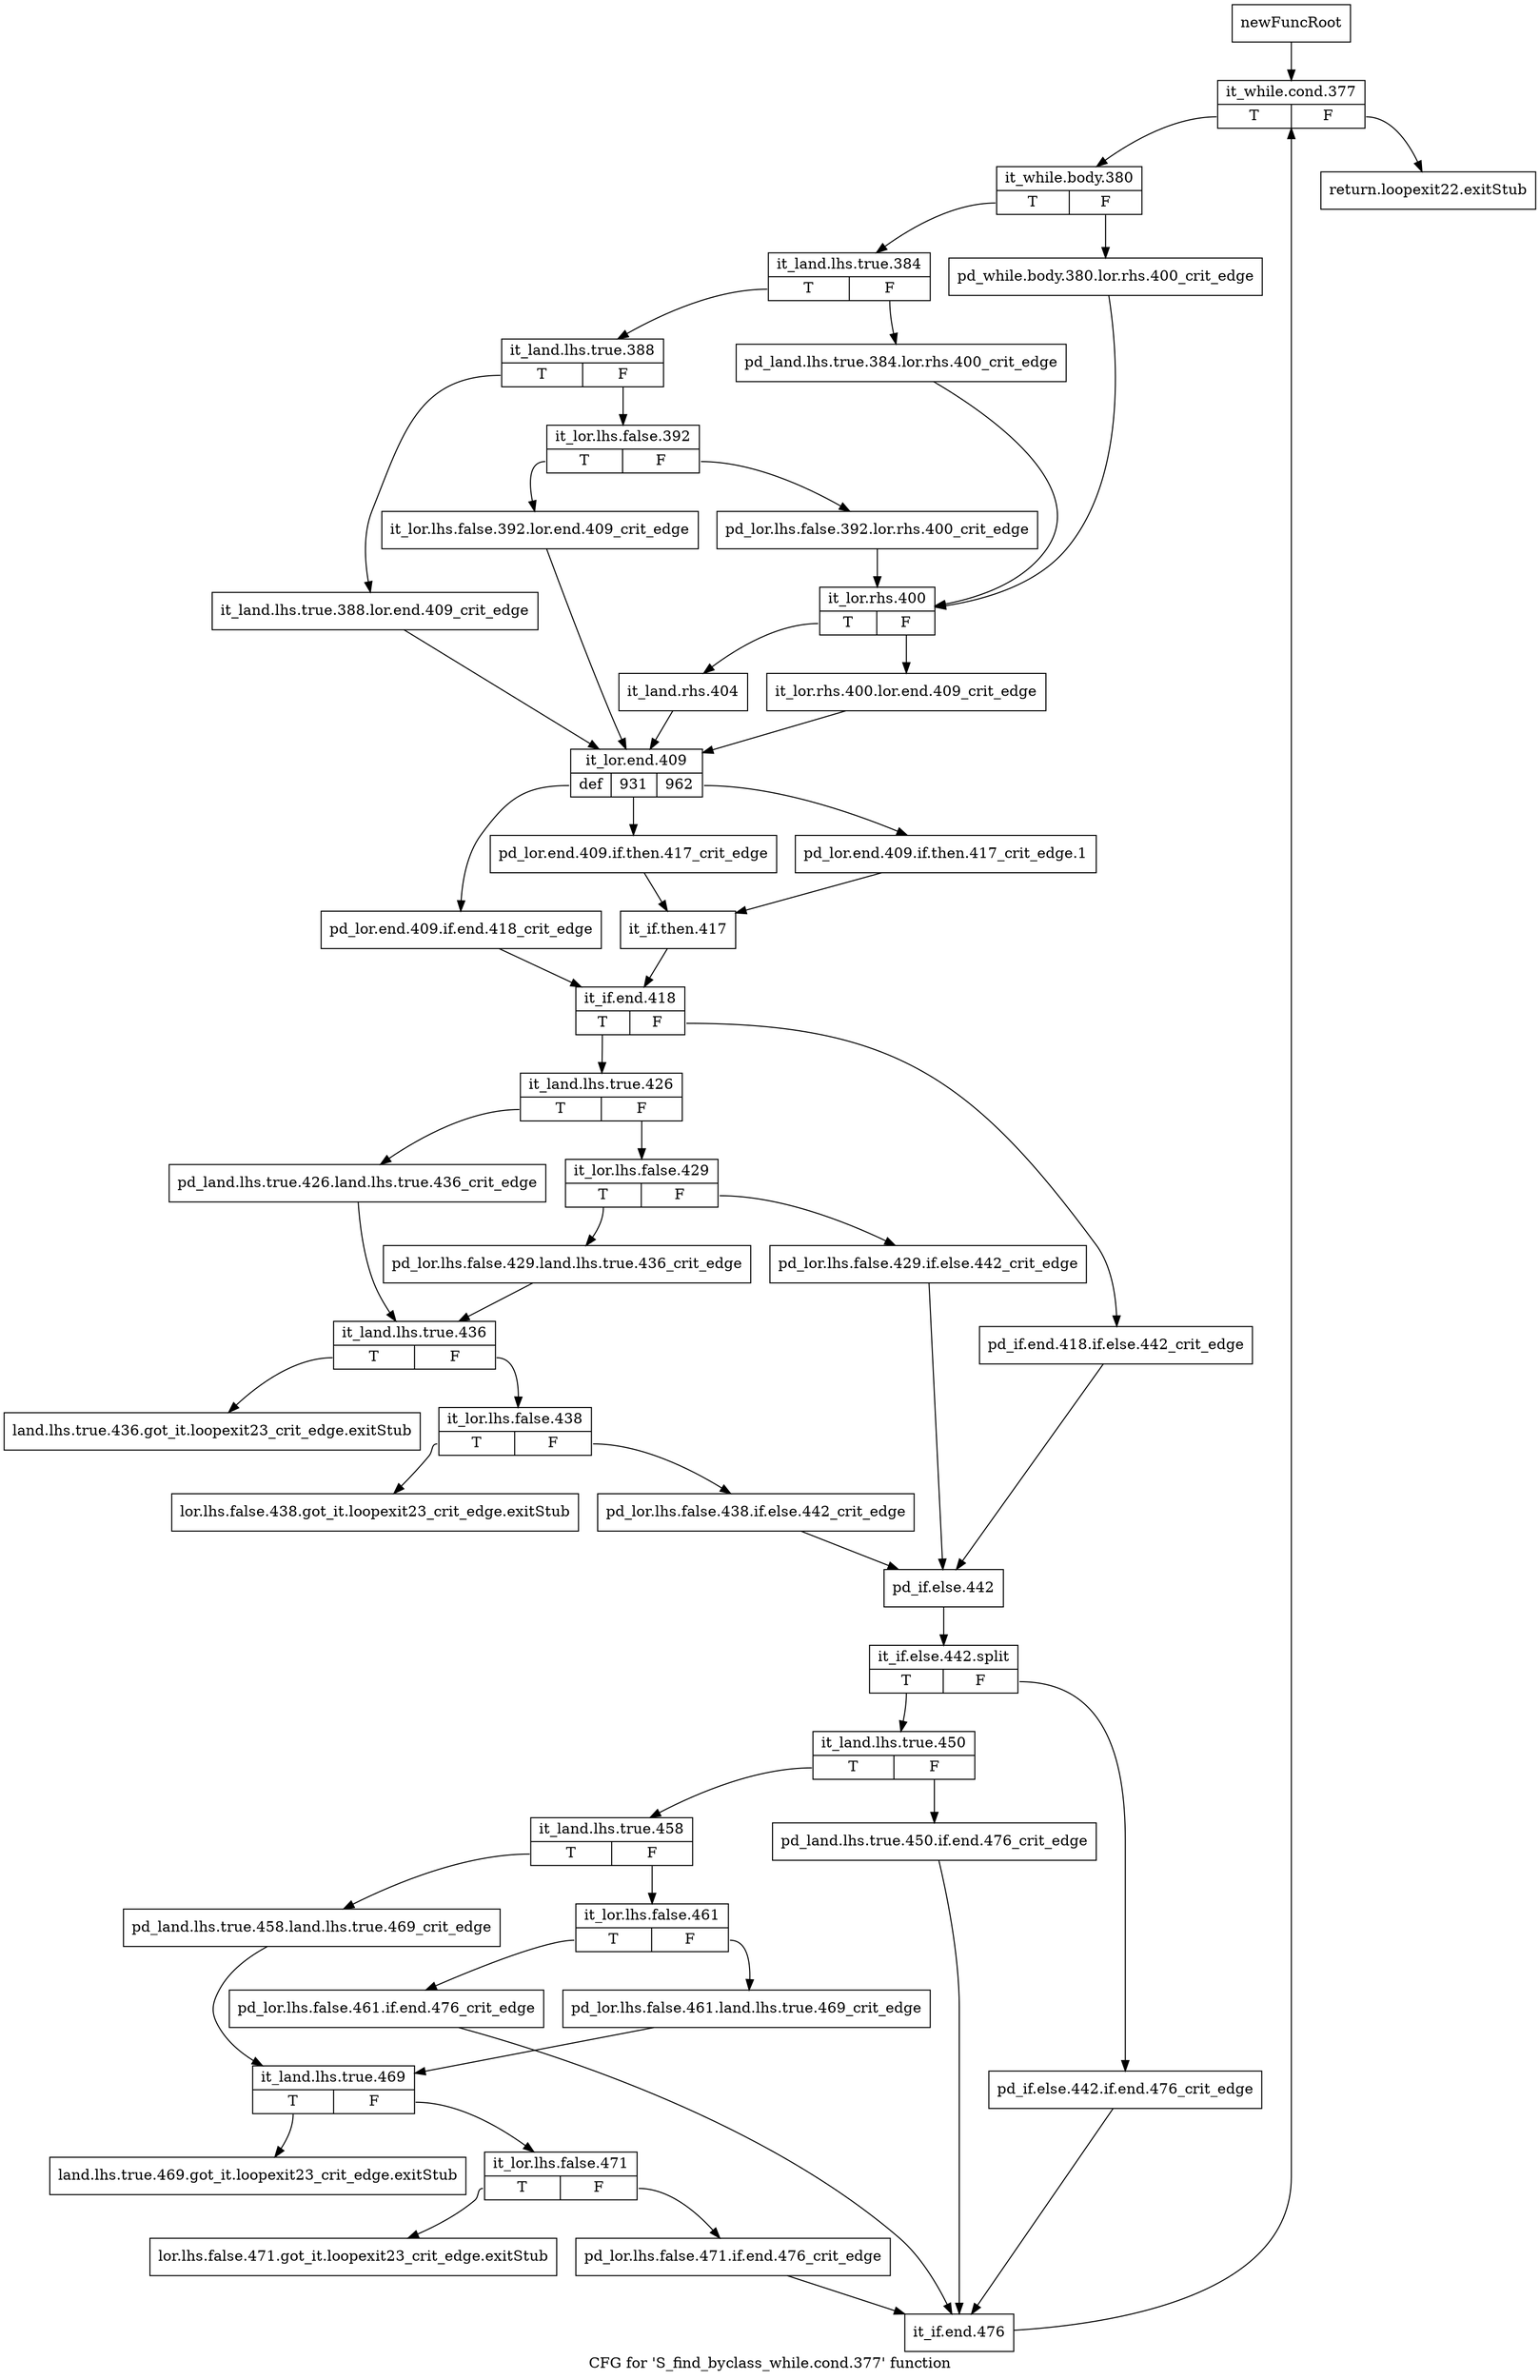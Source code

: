 digraph "CFG for 'S_find_byclass_while.cond.377' function" {
	label="CFG for 'S_find_byclass_while.cond.377' function";

	Node0x5286220 [shape=record,label="{newFuncRoot}"];
	Node0x5286220 -> Node0x5287730;
	Node0x5286270 [shape=record,label="{return.loopexit22.exitStub}"];
	Node0x52862c0 [shape=record,label="{land.lhs.true.436.got_it.loopexit23_crit_edge.exitStub}"];
	Node0x5287640 [shape=record,label="{lor.lhs.false.438.got_it.loopexit23_crit_edge.exitStub}"];
	Node0x5287690 [shape=record,label="{land.lhs.true.469.got_it.loopexit23_crit_edge.exitStub}"];
	Node0x52876e0 [shape=record,label="{lor.lhs.false.471.got_it.loopexit23_crit_edge.exitStub}"];
	Node0x5287730 [shape=record,label="{it_while.cond.377|{<s0>T|<s1>F}}"];
	Node0x5287730:s0 -> Node0x5287780;
	Node0x5287730:s1 -> Node0x5286270;
	Node0x5287780 [shape=record,label="{it_while.body.380|{<s0>T|<s1>F}}"];
	Node0x5287780:s0 -> Node0x5287820;
	Node0x5287780:s1 -> Node0x52877d0;
	Node0x52877d0 [shape=record,label="{pd_while.body.380.lor.rhs.400_crit_edge}"];
	Node0x52877d0 -> Node0x52879b0;
	Node0x5287820 [shape=record,label="{it_land.lhs.true.384|{<s0>T|<s1>F}}"];
	Node0x5287820:s0 -> Node0x52878c0;
	Node0x5287820:s1 -> Node0x5287870;
	Node0x5287870 [shape=record,label="{pd_land.lhs.true.384.lor.rhs.400_crit_edge}"];
	Node0x5287870 -> Node0x52879b0;
	Node0x52878c0 [shape=record,label="{it_land.lhs.true.388|{<s0>T|<s1>F}}"];
	Node0x52878c0:s0 -> Node0x5287af0;
	Node0x52878c0:s1 -> Node0x5287910;
	Node0x5287910 [shape=record,label="{it_lor.lhs.false.392|{<s0>T|<s1>F}}"];
	Node0x5287910:s0 -> Node0x5287aa0;
	Node0x5287910:s1 -> Node0x5287960;
	Node0x5287960 [shape=record,label="{pd_lor.lhs.false.392.lor.rhs.400_crit_edge}"];
	Node0x5287960 -> Node0x52879b0;
	Node0x52879b0 [shape=record,label="{it_lor.rhs.400|{<s0>T|<s1>F}}"];
	Node0x52879b0:s0 -> Node0x5287a50;
	Node0x52879b0:s1 -> Node0x5287a00;
	Node0x5287a00 [shape=record,label="{it_lor.rhs.400.lor.end.409_crit_edge}"];
	Node0x5287a00 -> Node0x5287b40;
	Node0x5287a50 [shape=record,label="{it_land.rhs.404}"];
	Node0x5287a50 -> Node0x5287b40;
	Node0x5287aa0 [shape=record,label="{it_lor.lhs.false.392.lor.end.409_crit_edge}"];
	Node0x5287aa0 -> Node0x5287b40;
	Node0x5287af0 [shape=record,label="{it_land.lhs.true.388.lor.end.409_crit_edge}"];
	Node0x5287af0 -> Node0x5287b40;
	Node0x5287b40 [shape=record,label="{it_lor.end.409|{<s0>def|<s1>931|<s2>962}}"];
	Node0x5287b40:s0 -> Node0x5287c80;
	Node0x5287b40:s1 -> Node0x5287be0;
	Node0x5287b40:s2 -> Node0x5287b90;
	Node0x5287b90 [shape=record,label="{pd_lor.end.409.if.then.417_crit_edge.1}"];
	Node0x5287b90 -> Node0x5287c30;
	Node0x5287be0 [shape=record,label="{pd_lor.end.409.if.then.417_crit_edge}"];
	Node0x5287be0 -> Node0x5287c30;
	Node0x5287c30 [shape=record,label="{it_if.then.417}"];
	Node0x5287c30 -> Node0x5287cd0;
	Node0x5287c80 [shape=record,label="{pd_lor.end.409.if.end.418_crit_edge}"];
	Node0x5287c80 -> Node0x5287cd0;
	Node0x5287cd0 [shape=record,label="{it_if.end.418|{<s0>T|<s1>F}}"];
	Node0x5287cd0:s0 -> Node0x5287d70;
	Node0x5287cd0:s1 -> Node0x5287d20;
	Node0x5287d20 [shape=record,label="{pd_if.end.418.if.else.442_crit_edge}"];
	Node0x5287d20 -> Node0x5287ff0;
	Node0x5287d70 [shape=record,label="{it_land.lhs.true.426|{<s0>T|<s1>F}}"];
	Node0x5287d70:s0 -> Node0x5287eb0;
	Node0x5287d70:s1 -> Node0x5287dc0;
	Node0x5287dc0 [shape=record,label="{it_lor.lhs.false.429|{<s0>T|<s1>F}}"];
	Node0x5287dc0:s0 -> Node0x5287e60;
	Node0x5287dc0:s1 -> Node0x5287e10;
	Node0x5287e10 [shape=record,label="{pd_lor.lhs.false.429.if.else.442_crit_edge}"];
	Node0x5287e10 -> Node0x5287ff0;
	Node0x5287e60 [shape=record,label="{pd_lor.lhs.false.429.land.lhs.true.436_crit_edge}"];
	Node0x5287e60 -> Node0x5287f00;
	Node0x5287eb0 [shape=record,label="{pd_land.lhs.true.426.land.lhs.true.436_crit_edge}"];
	Node0x5287eb0 -> Node0x5287f00;
	Node0x5287f00 [shape=record,label="{it_land.lhs.true.436|{<s0>T|<s1>F}}"];
	Node0x5287f00:s0 -> Node0x52862c0;
	Node0x5287f00:s1 -> Node0x5287f50;
	Node0x5287f50 [shape=record,label="{it_lor.lhs.false.438|{<s0>T|<s1>F}}"];
	Node0x5287f50:s0 -> Node0x5287640;
	Node0x5287f50:s1 -> Node0x5287fa0;
	Node0x5287fa0 [shape=record,label="{pd_lor.lhs.false.438.if.else.442_crit_edge}"];
	Node0x5287fa0 -> Node0x5287ff0;
	Node0x5287ff0 [shape=record,label="{pd_if.else.442}"];
	Node0x5287ff0 -> Node0x68305f0;
	Node0x68305f0 [shape=record,label="{it_if.else.442.split|{<s0>T|<s1>F}}"];
	Node0x68305f0:s0 -> Node0x5288090;
	Node0x68305f0:s1 -> Node0x5288040;
	Node0x5288040 [shape=record,label="{pd_if.else.442.if.end.476_crit_edge}"];
	Node0x5288040 -> Node0x52883b0;
	Node0x5288090 [shape=record,label="{it_land.lhs.true.450|{<s0>T|<s1>F}}"];
	Node0x5288090:s0 -> Node0x5288130;
	Node0x5288090:s1 -> Node0x52880e0;
	Node0x52880e0 [shape=record,label="{pd_land.lhs.true.450.if.end.476_crit_edge}"];
	Node0x52880e0 -> Node0x52883b0;
	Node0x5288130 [shape=record,label="{it_land.lhs.true.458|{<s0>T|<s1>F}}"];
	Node0x5288130:s0 -> Node0x5288270;
	Node0x5288130:s1 -> Node0x5288180;
	Node0x5288180 [shape=record,label="{it_lor.lhs.false.461|{<s0>T|<s1>F}}"];
	Node0x5288180:s0 -> Node0x5288220;
	Node0x5288180:s1 -> Node0x52881d0;
	Node0x52881d0 [shape=record,label="{pd_lor.lhs.false.461.land.lhs.true.469_crit_edge}"];
	Node0x52881d0 -> Node0x52882c0;
	Node0x5288220 [shape=record,label="{pd_lor.lhs.false.461.if.end.476_crit_edge}"];
	Node0x5288220 -> Node0x52883b0;
	Node0x5288270 [shape=record,label="{pd_land.lhs.true.458.land.lhs.true.469_crit_edge}"];
	Node0x5288270 -> Node0x52882c0;
	Node0x52882c0 [shape=record,label="{it_land.lhs.true.469|{<s0>T|<s1>F}}"];
	Node0x52882c0:s0 -> Node0x5287690;
	Node0x52882c0:s1 -> Node0x5288310;
	Node0x5288310 [shape=record,label="{it_lor.lhs.false.471|{<s0>T|<s1>F}}"];
	Node0x5288310:s0 -> Node0x52876e0;
	Node0x5288310:s1 -> Node0x5288360;
	Node0x5288360 [shape=record,label="{pd_lor.lhs.false.471.if.end.476_crit_edge}"];
	Node0x5288360 -> Node0x52883b0;
	Node0x52883b0 [shape=record,label="{it_if.end.476}"];
	Node0x52883b0 -> Node0x5287730;
}

